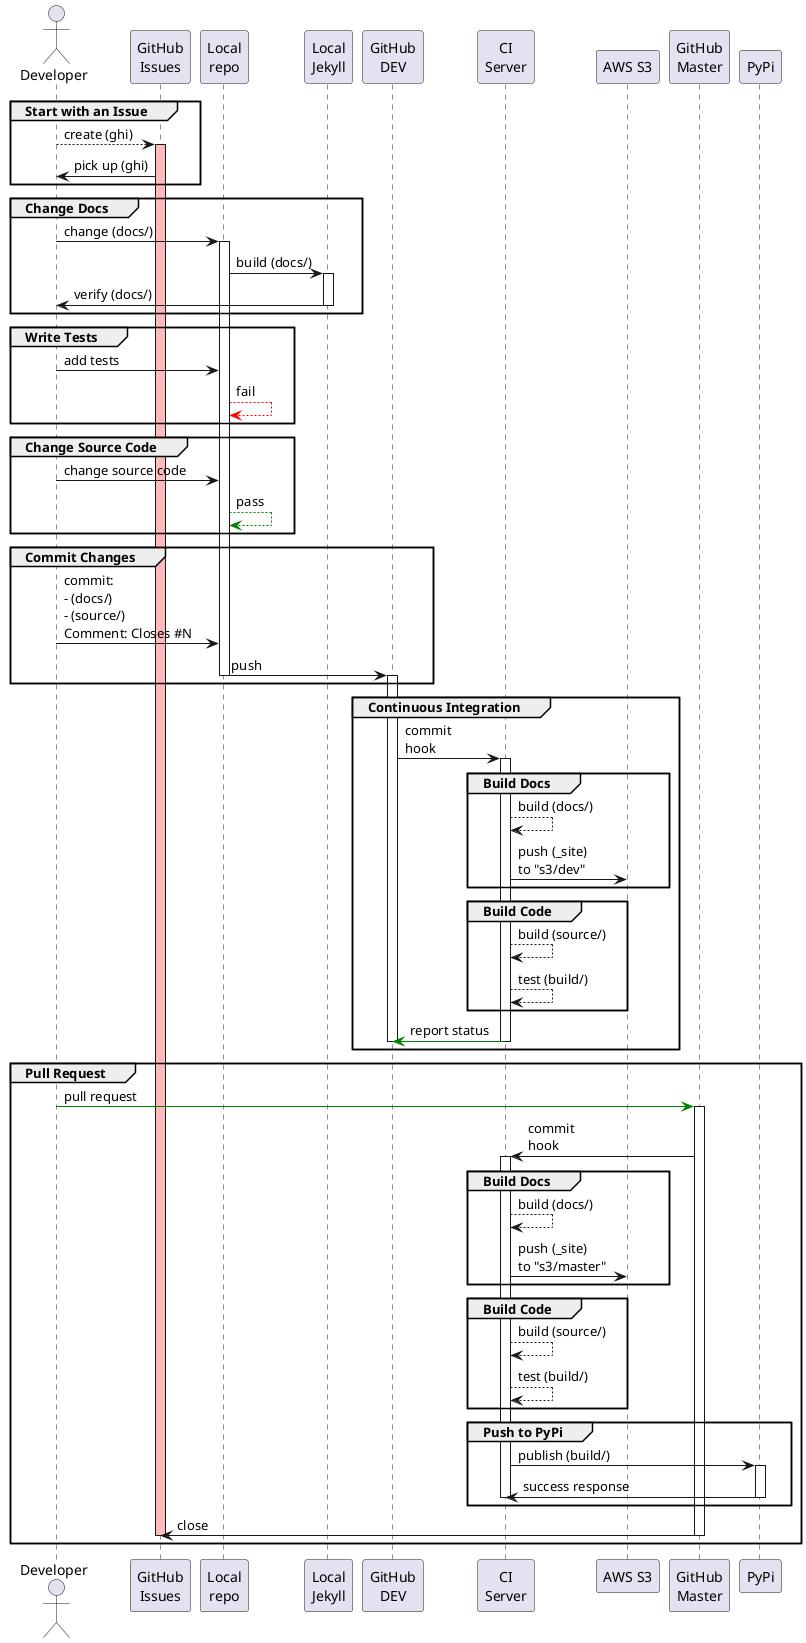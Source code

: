 @startuml

actor "Developer" as developer
participant "GitHub\nIssues" as issues
participant "Local\nrepo" as local
participant "Local\nJekyll" as jekyll
participant "GitHub\nDEV" as dev
participant "CI\nServer" as ciserver
participant "AWS S3" as s3
participant "GitHub\nMaster" as master
participant "PyPi" as pypi

group Start with an Issue
  developer --> issues : create (ghi)
  activate issues #FFBBBB
  issues -> developer : pick up (ghi)
end

group Change Docs
  developer -> local : change (docs/)
  activate local

  local -> jekyll : build (docs/)
  activate jekyll
  jekyll -> developer : verify (docs/)
  deactivate jekyll
end

group Write Tests
  developer -> local : add tests
  local -[#red]-> local : fail
end

group Change Source Code
  developer -> local : change source code
  local -[#green]-> local : pass
end

group Commit Changes
  developer -> local : commit:\n- (docs/)\n- (source/)\nComment: Closes #N
  local -> dev : push
  deactivate local
  activate dev
end

group Continuous Integration
  dev -> ciserver : commit\nhook
  activate ciserver
  
  group Build Docs
    ciserver --> ciserver : build (docs/)
    ciserver -> s3 : push (_site)\nto "s3/dev"
  end

  group Build Code
    ciserver --> ciserver : build (source/)
    ciserver --> ciserver : test (build/) 
  end

  ciserver -[#green]> dev : report status
  deactivate ciserver
  deactivate dev
end

group Pull Request
  developer -[#green]> master : pull request
  activate master
  master -> ciserver : commit\nhook
  activate ciserver

  group Build Docs
    ciserver --> ciserver : build (docs/)
    ciserver -> s3 : push (_site)\nto "s3/master"
  end

  group Build Code
    ciserver --> ciserver : build (source/)
    ciserver --> ciserver : test (build/) 
  end

  group Push to PyPi
    ciserver -> pypi : publish (build/)
    activate pypi 
    pypi -> ciserver : success response
    deactivate pypi
    deactivate ciserver
  end

  master -> issues: close
  deactivate master
  deactivate issues
end

@enduml
